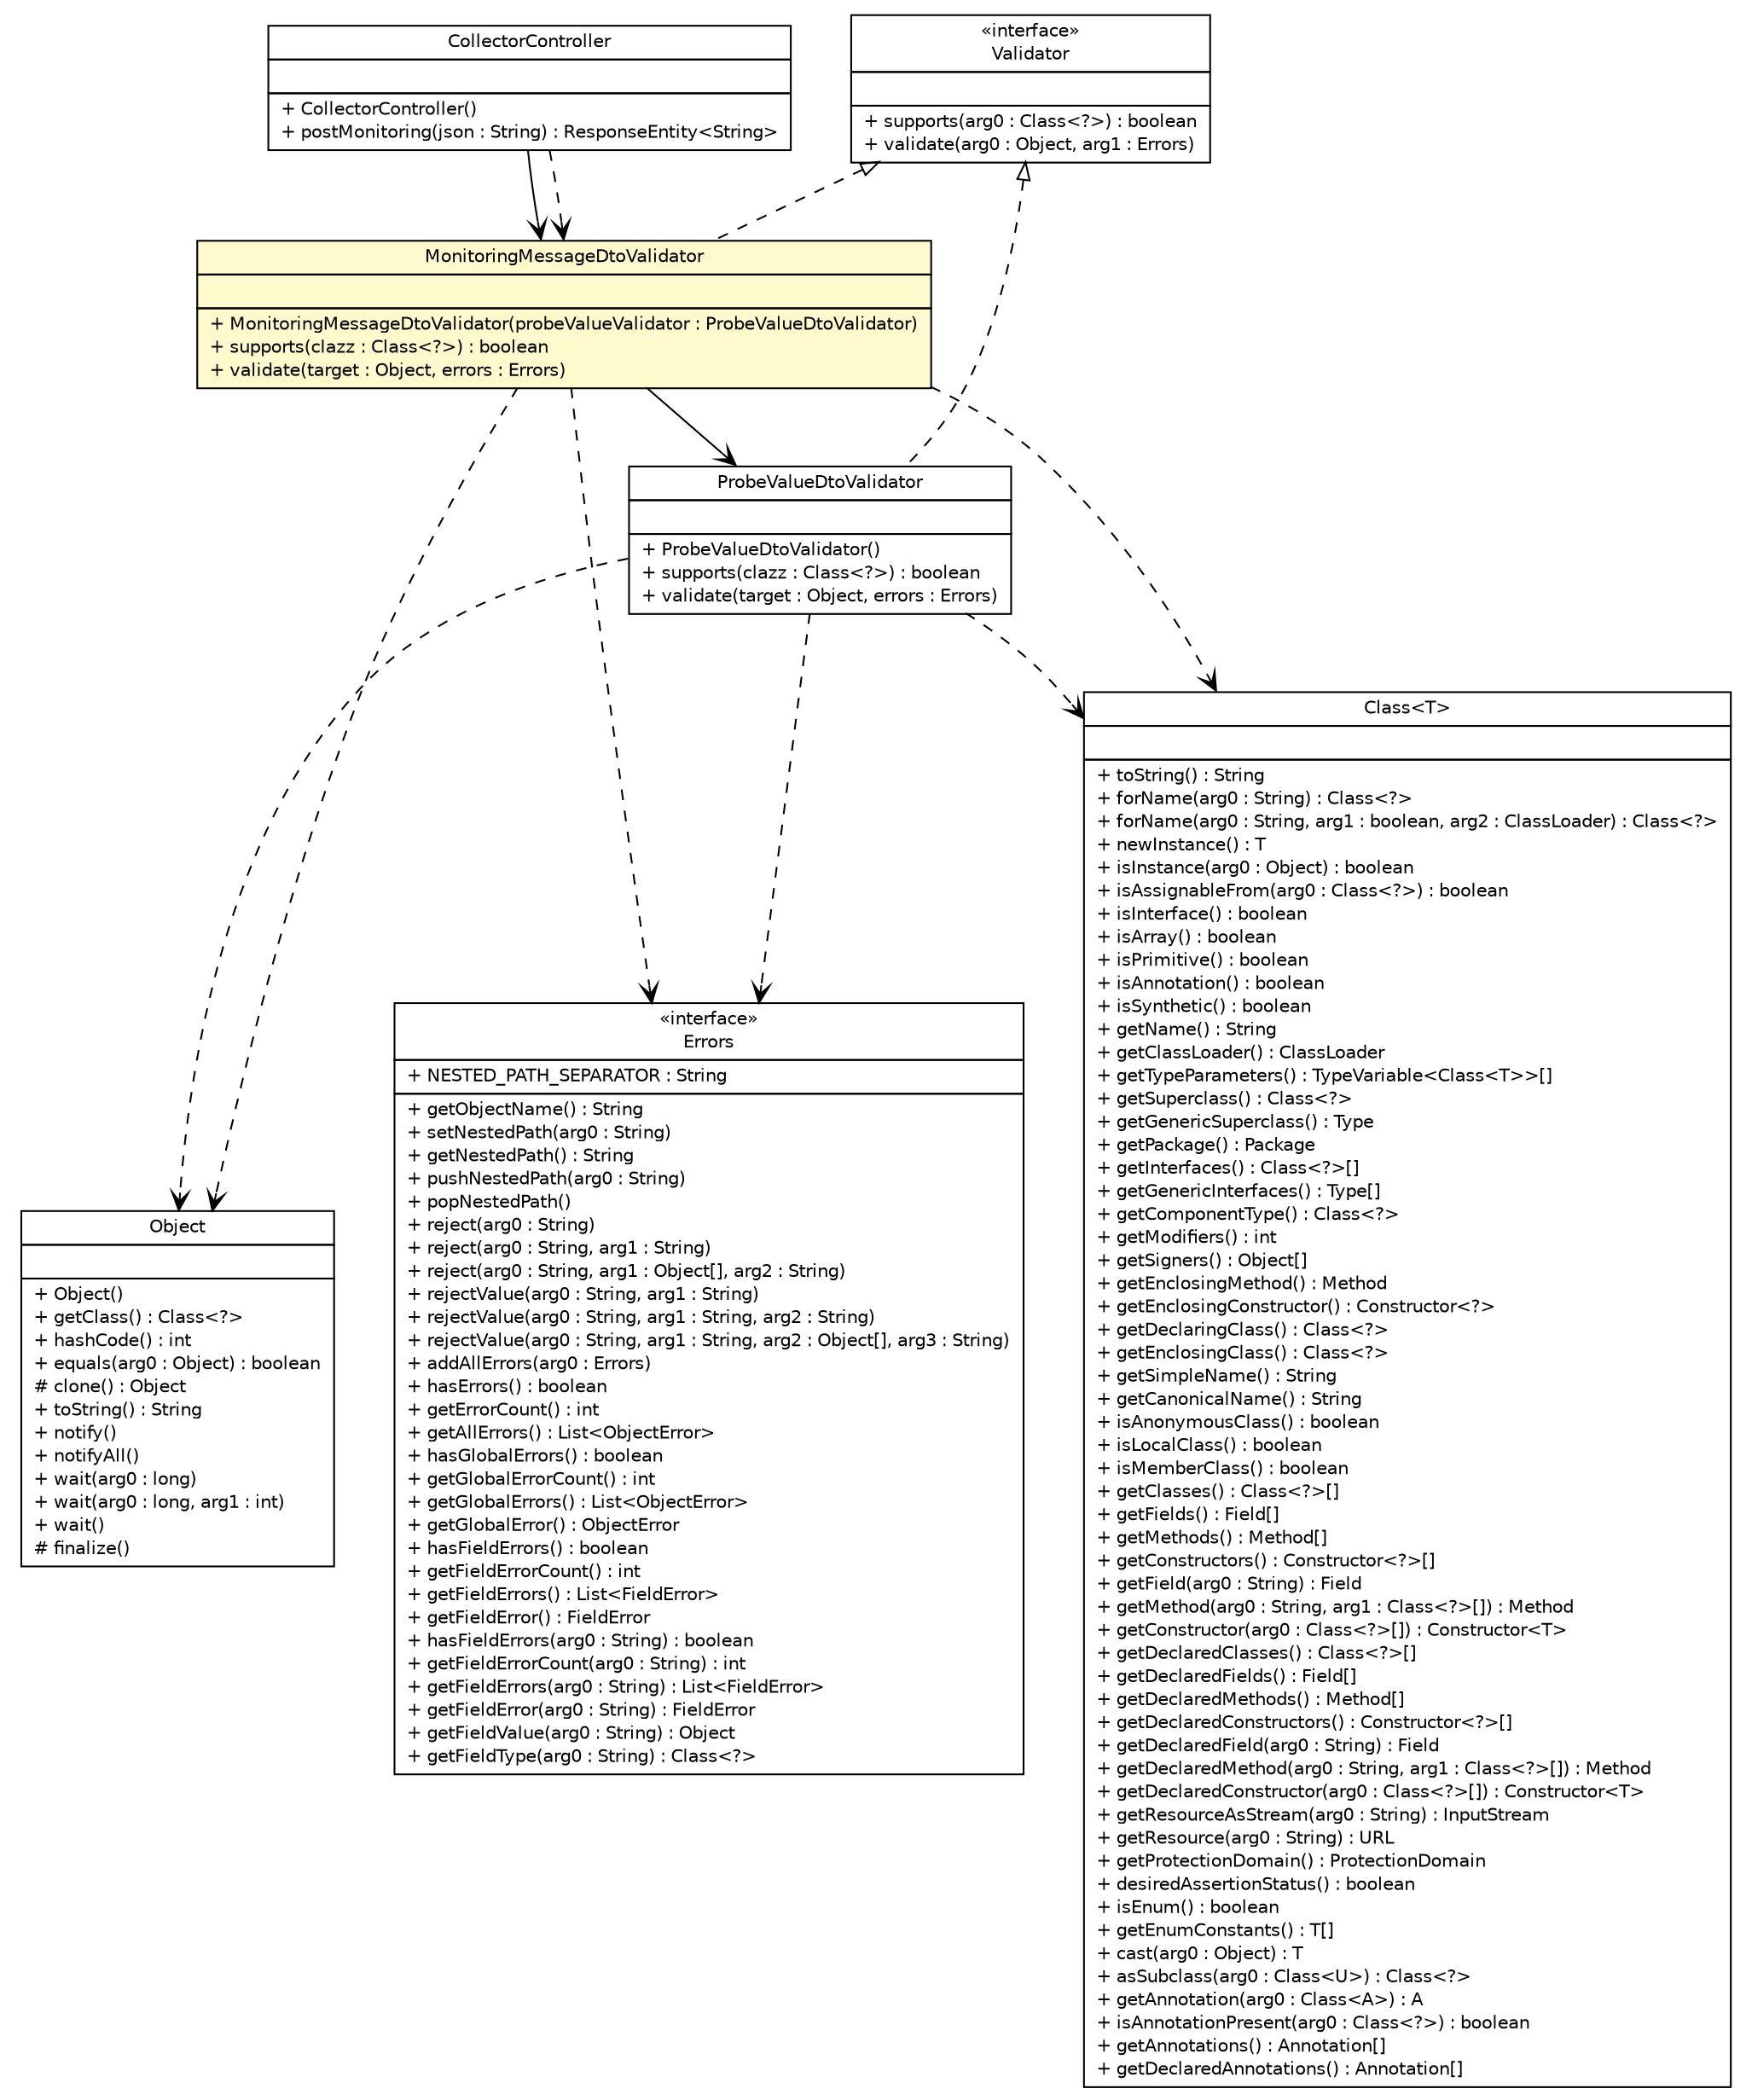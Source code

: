 #!/usr/local/bin/dot
#
# Class diagram 
# Generated by UMLGraph version 5.1 (http://www.umlgraph.org/)
#

digraph G {
	edge [fontname="Helvetica",fontsize=10,labelfontname="Helvetica",labelfontsize=10];
	node [fontname="Helvetica",fontsize=10,shape=plaintext];
	nodesep=0.25;
	ranksep=0.5;
	// net.sereneproject.collector.web.CollectorController
	c775 [label=<<table title="net.sereneproject.collector.web.CollectorController" border="0" cellborder="1" cellspacing="0" cellpadding="2" port="p" href="../web/CollectorController.html">
		<tr><td><table border="0" cellspacing="0" cellpadding="1">
<tr><td align="center" balign="center"> CollectorController </td></tr>
		</table></td></tr>
		<tr><td><table border="0" cellspacing="0" cellpadding="1">
<tr><td align="left" balign="left">  </td></tr>
		</table></td></tr>
		<tr><td><table border="0" cellspacing="0" cellpadding="1">
<tr><td align="left" balign="left"> + CollectorController() </td></tr>
<tr><td align="left" balign="left"> + postMonitoring(json : String) : ResponseEntity&lt;String&gt; </td></tr>
		</table></td></tr>
		</table>>, fontname="Helvetica", fontcolor="black", fontsize=10.0];
	// net.sereneproject.collector.validation.MonitoringMessageDtoValidator
	c792 [label=<<table title="net.sereneproject.collector.validation.MonitoringMessageDtoValidator" border="0" cellborder="1" cellspacing="0" cellpadding="2" port="p" bgcolor="lemonChiffon" href="./MonitoringMessageDtoValidator.html">
		<tr><td><table border="0" cellspacing="0" cellpadding="1">
<tr><td align="center" balign="center"> MonitoringMessageDtoValidator </td></tr>
		</table></td></tr>
		<tr><td><table border="0" cellspacing="0" cellpadding="1">
<tr><td align="left" balign="left">  </td></tr>
		</table></td></tr>
		<tr><td><table border="0" cellspacing="0" cellpadding="1">
<tr><td align="left" balign="left"> + MonitoringMessageDtoValidator(probeValueValidator : ProbeValueDtoValidator) </td></tr>
<tr><td align="left" balign="left"> + supports(clazz : Class&lt;?&gt;) : boolean </td></tr>
<tr><td align="left" balign="left"> + validate(target : Object, errors : Errors) </td></tr>
		</table></td></tr>
		</table>>, fontname="Helvetica", fontcolor="black", fontsize=10.0];
	// net.sereneproject.collector.validation.ProbeValueDtoValidator
	c793 [label=<<table title="net.sereneproject.collector.validation.ProbeValueDtoValidator" border="0" cellborder="1" cellspacing="0" cellpadding="2" port="p" href="./ProbeValueDtoValidator.html">
		<tr><td><table border="0" cellspacing="0" cellpadding="1">
<tr><td align="center" balign="center"> ProbeValueDtoValidator </td></tr>
		</table></td></tr>
		<tr><td><table border="0" cellspacing="0" cellpadding="1">
<tr><td align="left" balign="left">  </td></tr>
		</table></td></tr>
		<tr><td><table border="0" cellspacing="0" cellpadding="1">
<tr><td align="left" balign="left"> + ProbeValueDtoValidator() </td></tr>
<tr><td align="left" balign="left"> + supports(clazz : Class&lt;?&gt;) : boolean </td></tr>
<tr><td align="left" balign="left"> + validate(target : Object, errors : Errors) </td></tr>
		</table></td></tr>
		</table>>, fontname="Helvetica", fontcolor="black", fontsize=10.0];
	//net.sereneproject.collector.validation.MonitoringMessageDtoValidator implements org.springframework.validation.Validator
	c800:p -> c792:p [dir=back,arrowtail=empty,style=dashed];
	//net.sereneproject.collector.validation.ProbeValueDtoValidator implements org.springframework.validation.Validator
	c800:p -> c793:p [dir=back,arrowtail=empty,style=dashed];
	// net.sereneproject.collector.web.CollectorController NAVASSOC net.sereneproject.collector.validation.MonitoringMessageDtoValidator
	c775:p -> c792:p [taillabel="", label="", headlabel="", fontname="Helvetica", fontcolor="black", fontsize=10.0, color="black", arrowhead=open];
	// net.sereneproject.collector.validation.MonitoringMessageDtoValidator NAVASSOC net.sereneproject.collector.validation.ProbeValueDtoValidator
	c792:p -> c793:p [taillabel="", label="", headlabel="", fontname="Helvetica", fontcolor="black", fontsize=10.0, color="black", arrowhead=open];
	// net.sereneproject.collector.web.CollectorController DEPEND net.sereneproject.collector.validation.MonitoringMessageDtoValidator
	c775:p -> c792:p [taillabel="", label="", headlabel="", fontname="Helvetica", fontcolor="black", fontsize=10.0, color="black", arrowhead=open, style=dashed];
	// net.sereneproject.collector.validation.MonitoringMessageDtoValidator DEPEND org.springframework.validation.Errors
	c792:p -> c801:p [taillabel="", label="", headlabel="", fontname="Helvetica", fontcolor="black", fontsize=10.0, color="black", arrowhead=open, style=dashed];
	// net.sereneproject.collector.validation.MonitoringMessageDtoValidator DEPEND java.lang.Object
	c792:p -> c802:p [taillabel="", label="", headlabel="", fontname="Helvetica", fontcolor="black", fontsize=10.0, color="black", arrowhead=open, style=dashed];
	// net.sereneproject.collector.validation.MonitoringMessageDtoValidator DEPEND java.lang.Class<T>
	c792:p -> c803:p [taillabel="", label="", headlabel="", fontname="Helvetica", fontcolor="black", fontsize=10.0, color="black", arrowhead=open, style=dashed];
	// net.sereneproject.collector.validation.ProbeValueDtoValidator DEPEND org.springframework.validation.Errors
	c793:p -> c801:p [taillabel="", label="", headlabel="", fontname="Helvetica", fontcolor="black", fontsize=10.0, color="black", arrowhead=open, style=dashed];
	// net.sereneproject.collector.validation.ProbeValueDtoValidator DEPEND java.lang.Object
	c793:p -> c802:p [taillabel="", label="", headlabel="", fontname="Helvetica", fontcolor="black", fontsize=10.0, color="black", arrowhead=open, style=dashed];
	// net.sereneproject.collector.validation.ProbeValueDtoValidator DEPEND java.lang.Class<T>
	c793:p -> c803:p [taillabel="", label="", headlabel="", fontname="Helvetica", fontcolor="black", fontsize=10.0, color="black", arrowhead=open, style=dashed];
	// org.springframework.validation.Validator
	c800 [label=<<table title="org.springframework.validation.Validator" border="0" cellborder="1" cellspacing="0" cellpadding="2" port="p" href="http://java.sun.com/j2se/1.4.2/docs/api/org/springframework/validation/Validator.html">
		<tr><td><table border="0" cellspacing="0" cellpadding="1">
<tr><td align="center" balign="center"> &#171;interface&#187; </td></tr>
<tr><td align="center" balign="center"> Validator </td></tr>
		</table></td></tr>
		<tr><td><table border="0" cellspacing="0" cellpadding="1">
<tr><td align="left" balign="left">  </td></tr>
		</table></td></tr>
		<tr><td><table border="0" cellspacing="0" cellpadding="1">
<tr><td align="left" balign="left"> + supports(arg0 : Class&lt;?&gt;) : boolean </td></tr>
<tr><td align="left" balign="left"> + validate(arg0 : Object, arg1 : Errors) </td></tr>
		</table></td></tr>
		</table>>, fontname="Helvetica", fontcolor="black", fontsize=10.0];
	// java.lang.Class<T>
	c803 [label=<<table title="java.lang.Class" border="0" cellborder="1" cellspacing="0" cellpadding="2" port="p" href="http://java.sun.com/j2se/1.4.2/docs/api/java/lang/Class.html">
		<tr><td><table border="0" cellspacing="0" cellpadding="1">
<tr><td align="center" balign="center"> Class&lt;T&gt; </td></tr>
		</table></td></tr>
		<tr><td><table border="0" cellspacing="0" cellpadding="1">
<tr><td align="left" balign="left">  </td></tr>
		</table></td></tr>
		<tr><td><table border="0" cellspacing="0" cellpadding="1">
<tr><td align="left" balign="left"> + toString() : String </td></tr>
<tr><td align="left" balign="left"> + forName(arg0 : String) : Class&lt;?&gt; </td></tr>
<tr><td align="left" balign="left"> + forName(arg0 : String, arg1 : boolean, arg2 : ClassLoader) : Class&lt;?&gt; </td></tr>
<tr><td align="left" balign="left"> + newInstance() : T </td></tr>
<tr><td align="left" balign="left"> + isInstance(arg0 : Object) : boolean </td></tr>
<tr><td align="left" balign="left"> + isAssignableFrom(arg0 : Class&lt;?&gt;) : boolean </td></tr>
<tr><td align="left" balign="left"> + isInterface() : boolean </td></tr>
<tr><td align="left" balign="left"> + isArray() : boolean </td></tr>
<tr><td align="left" balign="left"> + isPrimitive() : boolean </td></tr>
<tr><td align="left" balign="left"> + isAnnotation() : boolean </td></tr>
<tr><td align="left" balign="left"> + isSynthetic() : boolean </td></tr>
<tr><td align="left" balign="left"> + getName() : String </td></tr>
<tr><td align="left" balign="left"> + getClassLoader() : ClassLoader </td></tr>
<tr><td align="left" balign="left"> + getTypeParameters() : TypeVariable&lt;Class&lt;T&gt;&gt;[] </td></tr>
<tr><td align="left" balign="left"> + getSuperclass() : Class&lt;?&gt; </td></tr>
<tr><td align="left" balign="left"> + getGenericSuperclass() : Type </td></tr>
<tr><td align="left" balign="left"> + getPackage() : Package </td></tr>
<tr><td align="left" balign="left"> + getInterfaces() : Class&lt;?&gt;[] </td></tr>
<tr><td align="left" balign="left"> + getGenericInterfaces() : Type[] </td></tr>
<tr><td align="left" balign="left"> + getComponentType() : Class&lt;?&gt; </td></tr>
<tr><td align="left" balign="left"> + getModifiers() : int </td></tr>
<tr><td align="left" balign="left"> + getSigners() : Object[] </td></tr>
<tr><td align="left" balign="left"> + getEnclosingMethod() : Method </td></tr>
<tr><td align="left" balign="left"> + getEnclosingConstructor() : Constructor&lt;?&gt; </td></tr>
<tr><td align="left" balign="left"> + getDeclaringClass() : Class&lt;?&gt; </td></tr>
<tr><td align="left" balign="left"> + getEnclosingClass() : Class&lt;?&gt; </td></tr>
<tr><td align="left" balign="left"> + getSimpleName() : String </td></tr>
<tr><td align="left" balign="left"> + getCanonicalName() : String </td></tr>
<tr><td align="left" balign="left"> + isAnonymousClass() : boolean </td></tr>
<tr><td align="left" balign="left"> + isLocalClass() : boolean </td></tr>
<tr><td align="left" balign="left"> + isMemberClass() : boolean </td></tr>
<tr><td align="left" balign="left"> + getClasses() : Class&lt;?&gt;[] </td></tr>
<tr><td align="left" balign="left"> + getFields() : Field[] </td></tr>
<tr><td align="left" balign="left"> + getMethods() : Method[] </td></tr>
<tr><td align="left" balign="left"> + getConstructors() : Constructor&lt;?&gt;[] </td></tr>
<tr><td align="left" balign="left"> + getField(arg0 : String) : Field </td></tr>
<tr><td align="left" balign="left"> + getMethod(arg0 : String, arg1 : Class&lt;?&gt;[]) : Method </td></tr>
<tr><td align="left" balign="left"> + getConstructor(arg0 : Class&lt;?&gt;[]) : Constructor&lt;T&gt; </td></tr>
<tr><td align="left" balign="left"> + getDeclaredClasses() : Class&lt;?&gt;[] </td></tr>
<tr><td align="left" balign="left"> + getDeclaredFields() : Field[] </td></tr>
<tr><td align="left" balign="left"> + getDeclaredMethods() : Method[] </td></tr>
<tr><td align="left" balign="left"> + getDeclaredConstructors() : Constructor&lt;?&gt;[] </td></tr>
<tr><td align="left" balign="left"> + getDeclaredField(arg0 : String) : Field </td></tr>
<tr><td align="left" balign="left"> + getDeclaredMethod(arg0 : String, arg1 : Class&lt;?&gt;[]) : Method </td></tr>
<tr><td align="left" balign="left"> + getDeclaredConstructor(arg0 : Class&lt;?&gt;[]) : Constructor&lt;T&gt; </td></tr>
<tr><td align="left" balign="left"> + getResourceAsStream(arg0 : String) : InputStream </td></tr>
<tr><td align="left" balign="left"> + getResource(arg0 : String) : URL </td></tr>
<tr><td align="left" balign="left"> + getProtectionDomain() : ProtectionDomain </td></tr>
<tr><td align="left" balign="left"> + desiredAssertionStatus() : boolean </td></tr>
<tr><td align="left" balign="left"> + isEnum() : boolean </td></tr>
<tr><td align="left" balign="left"> + getEnumConstants() : T[] </td></tr>
<tr><td align="left" balign="left"> + cast(arg0 : Object) : T </td></tr>
<tr><td align="left" balign="left"> + asSubclass(arg0 : Class&lt;U&gt;) : Class&lt;?&gt; </td></tr>
<tr><td align="left" balign="left"> + getAnnotation(arg0 : Class&lt;A&gt;) : A </td></tr>
<tr><td align="left" balign="left"> + isAnnotationPresent(arg0 : Class&lt;?&gt;) : boolean </td></tr>
<tr><td align="left" balign="left"> + getAnnotations() : Annotation[] </td></tr>
<tr><td align="left" balign="left"> + getDeclaredAnnotations() : Annotation[] </td></tr>
		</table></td></tr>
		</table>>, fontname="Helvetica", fontcolor="black", fontsize=10.0];
	// java.lang.Object
	c802 [label=<<table title="java.lang.Object" border="0" cellborder="1" cellspacing="0" cellpadding="2" port="p" href="http://java.sun.com/j2se/1.4.2/docs/api/java/lang/Object.html">
		<tr><td><table border="0" cellspacing="0" cellpadding="1">
<tr><td align="center" balign="center"> Object </td></tr>
		</table></td></tr>
		<tr><td><table border="0" cellspacing="0" cellpadding="1">
<tr><td align="left" balign="left">  </td></tr>
		</table></td></tr>
		<tr><td><table border="0" cellspacing="0" cellpadding="1">
<tr><td align="left" balign="left"> + Object() </td></tr>
<tr><td align="left" balign="left"> + getClass() : Class&lt;?&gt; </td></tr>
<tr><td align="left" balign="left"> + hashCode() : int </td></tr>
<tr><td align="left" balign="left"> + equals(arg0 : Object) : boolean </td></tr>
<tr><td align="left" balign="left"> # clone() : Object </td></tr>
<tr><td align="left" balign="left"> + toString() : String </td></tr>
<tr><td align="left" balign="left"> + notify() </td></tr>
<tr><td align="left" balign="left"> + notifyAll() </td></tr>
<tr><td align="left" balign="left"> + wait(arg0 : long) </td></tr>
<tr><td align="left" balign="left"> + wait(arg0 : long, arg1 : int) </td></tr>
<tr><td align="left" balign="left"> + wait() </td></tr>
<tr><td align="left" balign="left"> # finalize() </td></tr>
		</table></td></tr>
		</table>>, fontname="Helvetica", fontcolor="black", fontsize=10.0];
	// org.springframework.validation.Errors
	c801 [label=<<table title="org.springframework.validation.Errors" border="0" cellborder="1" cellspacing="0" cellpadding="2" port="p" href="http://java.sun.com/j2se/1.4.2/docs/api/org/springframework/validation/Errors.html">
		<tr><td><table border="0" cellspacing="0" cellpadding="1">
<tr><td align="center" balign="center"> &#171;interface&#187; </td></tr>
<tr><td align="center" balign="center"> Errors </td></tr>
		</table></td></tr>
		<tr><td><table border="0" cellspacing="0" cellpadding="1">
<tr><td align="left" balign="left"> + NESTED_PATH_SEPARATOR : String </td></tr>
		</table></td></tr>
		<tr><td><table border="0" cellspacing="0" cellpadding="1">
<tr><td align="left" balign="left"> + getObjectName() : String </td></tr>
<tr><td align="left" balign="left"> + setNestedPath(arg0 : String) </td></tr>
<tr><td align="left" balign="left"> + getNestedPath() : String </td></tr>
<tr><td align="left" balign="left"> + pushNestedPath(arg0 : String) </td></tr>
<tr><td align="left" balign="left"> + popNestedPath() </td></tr>
<tr><td align="left" balign="left"> + reject(arg0 : String) </td></tr>
<tr><td align="left" balign="left"> + reject(arg0 : String, arg1 : String) </td></tr>
<tr><td align="left" balign="left"> + reject(arg0 : String, arg1 : Object[], arg2 : String) </td></tr>
<tr><td align="left" balign="left"> + rejectValue(arg0 : String, arg1 : String) </td></tr>
<tr><td align="left" balign="left"> + rejectValue(arg0 : String, arg1 : String, arg2 : String) </td></tr>
<tr><td align="left" balign="left"> + rejectValue(arg0 : String, arg1 : String, arg2 : Object[], arg3 : String) </td></tr>
<tr><td align="left" balign="left"> + addAllErrors(arg0 : Errors) </td></tr>
<tr><td align="left" balign="left"> + hasErrors() : boolean </td></tr>
<tr><td align="left" balign="left"> + getErrorCount() : int </td></tr>
<tr><td align="left" balign="left"> + getAllErrors() : List&lt;ObjectError&gt; </td></tr>
<tr><td align="left" balign="left"> + hasGlobalErrors() : boolean </td></tr>
<tr><td align="left" balign="left"> + getGlobalErrorCount() : int </td></tr>
<tr><td align="left" balign="left"> + getGlobalErrors() : List&lt;ObjectError&gt; </td></tr>
<tr><td align="left" balign="left"> + getGlobalError() : ObjectError </td></tr>
<tr><td align="left" balign="left"> + hasFieldErrors() : boolean </td></tr>
<tr><td align="left" balign="left"> + getFieldErrorCount() : int </td></tr>
<tr><td align="left" balign="left"> + getFieldErrors() : List&lt;FieldError&gt; </td></tr>
<tr><td align="left" balign="left"> + getFieldError() : FieldError </td></tr>
<tr><td align="left" balign="left"> + hasFieldErrors(arg0 : String) : boolean </td></tr>
<tr><td align="left" balign="left"> + getFieldErrorCount(arg0 : String) : int </td></tr>
<tr><td align="left" balign="left"> + getFieldErrors(arg0 : String) : List&lt;FieldError&gt; </td></tr>
<tr><td align="left" balign="left"> + getFieldError(arg0 : String) : FieldError </td></tr>
<tr><td align="left" balign="left"> + getFieldValue(arg0 : String) : Object </td></tr>
<tr><td align="left" balign="left"> + getFieldType(arg0 : String) : Class&lt;?&gt; </td></tr>
		</table></td></tr>
		</table>>, fontname="Helvetica", fontcolor="black", fontsize=10.0];
}

